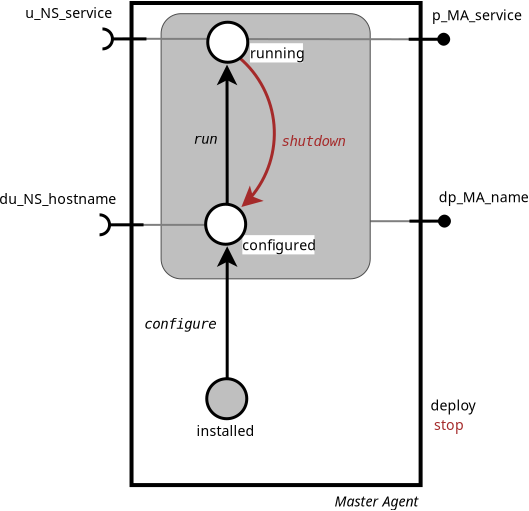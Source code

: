 <?xml version="1.0" encoding="UTF-8"?>
<dia:diagram xmlns:dia="http://www.lysator.liu.se/~alla/dia/">
  <dia:layer name="background" visible="true" active="true"/>
  <dia:layer name="Subsubsubmisc" visible="true">
    <dia:object type="Standard - Line" version="0" id="O0">
      <dia:attribute name="obj_pos">
        <dia:point val="-99.497,11.032"/>
      </dia:attribute>
      <dia:attribute name="obj_bb">
        <dia:rectangle val="-99.547,10.979;-93.64,11.082"/>
      </dia:attribute>
      <dia:attribute name="conn_endpoints">
        <dia:point val="-99.497,11.032"/>
        <dia:point val="-93.69,11.029"/>
      </dia:attribute>
      <dia:attribute name="numcp">
        <dia:int val="1"/>
      </dia:attribute>
      <dia:attribute name="line_color">
        <dia:color val="#7f7f7f"/>
      </dia:attribute>
      <dia:attribute name="line_width">
        <dia:real val="0.1"/>
      </dia:attribute>
    </dia:object>
  </dia:layer>
  <dia:layer name="Subsubmisc" visible="true">
    <dia:object type="Standard - Box" version="0" id="O1">
      <dia:attribute name="obj_pos">
        <dia:point val="-107.17,0.653"/>
      </dia:attribute>
      <dia:attribute name="obj_bb">
        <dia:rectangle val="-107.195,0.628;-96.691,13.936"/>
      </dia:attribute>
      <dia:attribute name="elem_corner">
        <dia:point val="-107.17,0.653"/>
      </dia:attribute>
      <dia:attribute name="elem_width">
        <dia:real val="10.454"/>
      </dia:attribute>
      <dia:attribute name="elem_height">
        <dia:real val="13.258"/>
      </dia:attribute>
      <dia:attribute name="border_width">
        <dia:real val="0.05"/>
      </dia:attribute>
      <dia:attribute name="border_color">
        <dia:color val="#4d4d4d"/>
      </dia:attribute>
      <dia:attribute name="inner_color">
        <dia:color val="#bfbfbf"/>
      </dia:attribute>
      <dia:attribute name="show_background">
        <dia:boolean val="true"/>
      </dia:attribute>
      <dia:attribute name="corner_radius">
        <dia:real val="1"/>
      </dia:attribute>
    </dia:object>
  </dia:layer>
  <dia:layer name="Submisc" visible="true">
    <dia:object type="Standard - Line" version="0" id="O2">
      <dia:attribute name="obj_pos">
        <dia:point val="-102.84,1.923"/>
      </dia:attribute>
      <dia:attribute name="obj_bb">
        <dia:rectangle val="-102.89,1.873;-93.387,1.983"/>
      </dia:attribute>
      <dia:attribute name="conn_endpoints">
        <dia:point val="-102.84,1.923"/>
        <dia:point val="-93.437,1.933"/>
      </dia:attribute>
      <dia:attribute name="numcp">
        <dia:int val="1"/>
      </dia:attribute>
      <dia:attribute name="line_color">
        <dia:color val="#7f7f7f"/>
      </dia:attribute>
      <dia:attribute name="line_width">
        <dia:real val="0.1"/>
      </dia:attribute>
    </dia:object>
    <dia:object type="Standard - Line" version="0" id="O3">
      <dia:attribute name="obj_pos">
        <dia:point val="-109.465,11.214"/>
      </dia:attribute>
      <dia:attribute name="obj_bb">
        <dia:rectangle val="-109.515,11.164;-103.666,11.264"/>
      </dia:attribute>
      <dia:attribute name="conn_endpoints">
        <dia:point val="-109.465,11.214"/>
        <dia:point val="-103.716,11.214"/>
      </dia:attribute>
      <dia:attribute name="numcp">
        <dia:int val="1"/>
      </dia:attribute>
      <dia:attribute name="line_color">
        <dia:color val="#7f7f7f"/>
      </dia:attribute>
      <dia:attribute name="line_width">
        <dia:real val="0.1"/>
      </dia:attribute>
    </dia:object>
    <dia:object type="Standard - Line" version="0" id="O4">
      <dia:attribute name="obj_pos">
        <dia:point val="-109.1,1.91"/>
      </dia:attribute>
      <dia:attribute name="obj_bb">
        <dia:rectangle val="-109.15,1.86;-103.31,1.962"/>
      </dia:attribute>
      <dia:attribute name="conn_endpoints">
        <dia:point val="-109.1,1.91"/>
        <dia:point val="-103.36,1.912"/>
      </dia:attribute>
      <dia:attribute name="numcp">
        <dia:int val="1"/>
      </dia:attribute>
      <dia:attribute name="line_color">
        <dia:color val="#7f7f7f"/>
      </dia:attribute>
      <dia:attribute name="line_width">
        <dia:real val="0.1"/>
      </dia:attribute>
    </dia:object>
  </dia:layer>
  <dia:layer name="Misc" visible="true">
    <dia:object type="Standard - Line" version="0" id="O5">
      <dia:attribute name="obj_pos">
        <dia:point val="-103.866,18.989"/>
      </dia:attribute>
      <dia:attribute name="obj_bb">
        <dia:rectangle val="-104.384,12.114;-103.348,19.064"/>
      </dia:attribute>
      <dia:attribute name="conn_endpoints">
        <dia:point val="-103.866,18.989"/>
        <dia:point val="-103.866,12.282"/>
      </dia:attribute>
      <dia:attribute name="numcp">
        <dia:int val="1"/>
      </dia:attribute>
      <dia:attribute name="line_width">
        <dia:real val="0.15"/>
      </dia:attribute>
      <dia:attribute name="end_arrow">
        <dia:enum val="22"/>
      </dia:attribute>
      <dia:attribute name="end_arrow_length">
        <dia:real val="0.7"/>
      </dia:attribute>
      <dia:attribute name="end_arrow_width">
        <dia:real val="0.7"/>
      </dia:attribute>
    </dia:object>
    <dia:object type="Standard - Line" version="0" id="O6">
      <dia:attribute name="obj_pos">
        <dia:point val="-103.866,10.155"/>
      </dia:attribute>
      <dia:attribute name="obj_bb">
        <dia:rectangle val="-104.392,3.032;-103.356,10.231"/>
      </dia:attribute>
      <dia:attribute name="conn_endpoints">
        <dia:point val="-103.866,10.155"/>
        <dia:point val="-103.875,3.2"/>
      </dia:attribute>
      <dia:attribute name="numcp">
        <dia:int val="1"/>
      </dia:attribute>
      <dia:attribute name="line_width">
        <dia:real val="0.15"/>
      </dia:attribute>
      <dia:attribute name="end_arrow">
        <dia:enum val="22"/>
      </dia:attribute>
      <dia:attribute name="end_arrow_length">
        <dia:real val="0.7"/>
      </dia:attribute>
      <dia:attribute name="end_arrow_width">
        <dia:real val="0.7"/>
      </dia:attribute>
    </dia:object>
    <dia:object type="Standard - Arc" version="0" id="O7">
      <dia:attribute name="obj_pos">
        <dia:point val="-103.266,2.849"/>
      </dia:attribute>
      <dia:attribute name="obj_bb">
        <dia:rectangle val="-103.342,2.773;-101.433,10.395"/>
      </dia:attribute>
      <dia:attribute name="conn_endpoints">
        <dia:point val="-103.266,2.849"/>
        <dia:point val="-103.157,10.319"/>
      </dia:attribute>
      <dia:attribute name="arc_color">
        <dia:color val="#a52a2a"/>
      </dia:attribute>
      <dia:attribute name="curve_distance">
        <dia:real val="-1.703"/>
      </dia:attribute>
      <dia:attribute name="line_width">
        <dia:real val="0.15"/>
      </dia:attribute>
      <dia:attribute name="end_arrow">
        <dia:enum val="22"/>
      </dia:attribute>
      <dia:attribute name="end_arrow_length">
        <dia:real val="0.7"/>
      </dia:attribute>
      <dia:attribute name="end_arrow_width">
        <dia:real val="0.7"/>
      </dia:attribute>
    </dia:object>
    <dia:object type="Standard - Line" version="0" id="O8">
      <dia:attribute name="obj_pos">
        <dia:point val="-94.753,11.025"/>
      </dia:attribute>
      <dia:attribute name="obj_bb">
        <dia:rectangle val="-94.828,10.669;-92.647,11.381"/>
      </dia:attribute>
      <dia:attribute name="conn_endpoints">
        <dia:point val="-94.753,11.025"/>
        <dia:point val="-92.753,11.025"/>
      </dia:attribute>
      <dia:attribute name="numcp">
        <dia:int val="1"/>
      </dia:attribute>
      <dia:attribute name="line_width">
        <dia:real val="0.15"/>
      </dia:attribute>
      <dia:attribute name="end_arrow">
        <dia:enum val="8"/>
      </dia:attribute>
      <dia:attribute name="end_arrow_length">
        <dia:real val="0.5"/>
      </dia:attribute>
      <dia:attribute name="end_arrow_width">
        <dia:real val="0.5"/>
      </dia:attribute>
    </dia:object>
    <dia:object type="Standard - Line" version="0" id="O9">
      <dia:attribute name="obj_pos">
        <dia:point val="-94.791,1.931"/>
      </dia:attribute>
      <dia:attribute name="obj_bb">
        <dia:rectangle val="-94.866,1.575;-92.685,2.288"/>
      </dia:attribute>
      <dia:attribute name="conn_endpoints">
        <dia:point val="-94.791,1.931"/>
        <dia:point val="-92.791,1.931"/>
      </dia:attribute>
      <dia:attribute name="numcp">
        <dia:int val="1"/>
      </dia:attribute>
      <dia:attribute name="line_width">
        <dia:real val="0.15"/>
      </dia:attribute>
      <dia:attribute name="end_arrow">
        <dia:enum val="8"/>
      </dia:attribute>
      <dia:attribute name="end_arrow_length">
        <dia:real val="0.5"/>
      </dia:attribute>
      <dia:attribute name="end_arrow_width">
        <dia:real val="0.5"/>
      </dia:attribute>
    </dia:object>
    <dia:object type="Standard - Text" version="1" id="O10">
      <dia:attribute name="obj_pos">
        <dia:point val="-104,21.011"/>
      </dia:attribute>
      <dia:attribute name="obj_bb">
        <dia:rectangle val="-105.496,21.011;-102.504,21.833"/>
      </dia:attribute>
      <dia:attribute name="text">
        <dia:composite type="text">
          <dia:attribute name="string">
            <dia:string>#installed#</dia:string>
          </dia:attribute>
          <dia:attribute name="font">
            <dia:font family="sans" style="0" name="Helvetica"/>
          </dia:attribute>
          <dia:attribute name="height">
            <dia:real val="0.882"/>
          </dia:attribute>
          <dia:attribute name="pos">
            <dia:point val="-104,21.666"/>
          </dia:attribute>
          <dia:attribute name="color">
            <dia:color val="#000000"/>
          </dia:attribute>
          <dia:attribute name="alignment">
            <dia:enum val="1"/>
          </dia:attribute>
        </dia:composite>
      </dia:attribute>
      <dia:attribute name="valign">
        <dia:enum val="0"/>
      </dia:attribute>
    </dia:object>
    <dia:object type="Standard - Text" version="1" id="O11">
      <dia:attribute name="obj_pos">
        <dia:point val="-103.108,12.207"/>
      </dia:attribute>
      <dia:attribute name="obj_bb">
        <dia:rectangle val="-103.108,11.797;-99.343,12.618"/>
      </dia:attribute>
      <dia:attribute name="text">
        <dia:composite type="text">
          <dia:attribute name="string">
            <dia:string>#configured#</dia:string>
          </dia:attribute>
          <dia:attribute name="font">
            <dia:font family="sans" style="0" name="Helvetica"/>
          </dia:attribute>
          <dia:attribute name="height">
            <dia:real val="0.882"/>
          </dia:attribute>
          <dia:attribute name="pos">
            <dia:point val="-103.108,12.452"/>
          </dia:attribute>
          <dia:attribute name="color">
            <dia:color val="#000000"/>
          </dia:attribute>
          <dia:attribute name="alignment">
            <dia:enum val="0"/>
          </dia:attribute>
        </dia:composite>
      </dia:attribute>
      <dia:attribute name="valign">
        <dia:enum val="2"/>
      </dia:attribute>
      <dia:attribute name="fill_color">
        <dia:color val="#ffffff"/>
      </dia:attribute>
      <dia:attribute name="show_background">
        <dia:boolean val="true"/>
      </dia:attribute>
    </dia:object>
    <dia:object type="Standard - Text" version="1" id="O12">
      <dia:attribute name="obj_pos">
        <dia:point val="-108.009,16.163"/>
      </dia:attribute>
      <dia:attribute name="obj_bb">
        <dia:rectangle val="-108.009,15.752;-104.184,16.574"/>
      </dia:attribute>
      <dia:attribute name="text">
        <dia:composite type="text">
          <dia:attribute name="string">
            <dia:string>#configure#</dia:string>
          </dia:attribute>
          <dia:attribute name="font">
            <dia:font family="monospace" style="8" name="Courier-Oblique"/>
          </dia:attribute>
          <dia:attribute name="height">
            <dia:real val="0.882"/>
          </dia:attribute>
          <dia:attribute name="pos">
            <dia:point val="-108.009,16.407"/>
          </dia:attribute>
          <dia:attribute name="color">
            <dia:color val="#000000"/>
          </dia:attribute>
          <dia:attribute name="alignment">
            <dia:enum val="0"/>
          </dia:attribute>
        </dia:composite>
      </dia:attribute>
      <dia:attribute name="valign">
        <dia:enum val="2"/>
      </dia:attribute>
    </dia:object>
    <dia:object type="Standard - Text" version="1" id="O13">
      <dia:attribute name="obj_pos">
        <dia:point val="-101.145,7.027"/>
      </dia:attribute>
      <dia:attribute name="obj_bb">
        <dia:rectangle val="-101.145,6.617;-97.745,7.438"/>
      </dia:attribute>
      <dia:attribute name="text">
        <dia:composite type="text">
          <dia:attribute name="string">
            <dia:string>#shutdown#</dia:string>
          </dia:attribute>
          <dia:attribute name="font">
            <dia:font family="monospace" style="8" name="Courier-Oblique"/>
          </dia:attribute>
          <dia:attribute name="height">
            <dia:real val="0.882"/>
          </dia:attribute>
          <dia:attribute name="pos">
            <dia:point val="-101.145,7.272"/>
          </dia:attribute>
          <dia:attribute name="color">
            <dia:color val="#a52a2a"/>
          </dia:attribute>
          <dia:attribute name="alignment">
            <dia:enum val="0"/>
          </dia:attribute>
        </dia:composite>
      </dia:attribute>
      <dia:attribute name="valign">
        <dia:enum val="2"/>
      </dia:attribute>
    </dia:object>
    <dia:object type="Standard - Text" version="1" id="O14">
      <dia:attribute name="obj_pos">
        <dia:point val="-105.562,6.918"/>
      </dia:attribute>
      <dia:attribute name="obj_bb">
        <dia:rectangle val="-105.562,6.508;-104.287,7.329"/>
      </dia:attribute>
      <dia:attribute name="text">
        <dia:composite type="text">
          <dia:attribute name="string">
            <dia:string>#run#</dia:string>
          </dia:attribute>
          <dia:attribute name="font">
            <dia:font family="monospace" style="8" name="Courier-Oblique"/>
          </dia:attribute>
          <dia:attribute name="height">
            <dia:real val="0.882"/>
          </dia:attribute>
          <dia:attribute name="pos">
            <dia:point val="-105.562,7.163"/>
          </dia:attribute>
          <dia:attribute name="color">
            <dia:color val="#000000"/>
          </dia:attribute>
          <dia:attribute name="alignment">
            <dia:enum val="0"/>
          </dia:attribute>
        </dia:composite>
      </dia:attribute>
      <dia:attribute name="valign">
        <dia:enum val="2"/>
      </dia:attribute>
    </dia:object>
    <dia:object type="Standard - Text" version="1" id="O15">
      <dia:attribute name="obj_pos">
        <dia:point val="-102.727,2.611"/>
      </dia:attribute>
      <dia:attribute name="obj_bb">
        <dia:rectangle val="-102.727,2.2;-100.005,3.022"/>
      </dia:attribute>
      <dia:attribute name="text">
        <dia:composite type="text">
          <dia:attribute name="string">
            <dia:string>#running#</dia:string>
          </dia:attribute>
          <dia:attribute name="font">
            <dia:font family="sans" style="0" name="Helvetica"/>
          </dia:attribute>
          <dia:attribute name="height">
            <dia:real val="0.882"/>
          </dia:attribute>
          <dia:attribute name="pos">
            <dia:point val="-102.727,2.855"/>
          </dia:attribute>
          <dia:attribute name="color">
            <dia:color val="#000000"/>
          </dia:attribute>
          <dia:attribute name="alignment">
            <dia:enum val="0"/>
          </dia:attribute>
        </dia:composite>
      </dia:attribute>
      <dia:attribute name="valign">
        <dia:enum val="2"/>
      </dia:attribute>
      <dia:attribute name="fill_color">
        <dia:color val="#ffffff"/>
      </dia:attribute>
      <dia:attribute name="show_background">
        <dia:boolean val="true"/>
      </dia:attribute>
    </dia:object>
    <dia:object type="Standard - Text" version="1" id="O16">
      <dia:attribute name="obj_pos">
        <dia:point val="-93.696,20.221"/>
      </dia:attribute>
      <dia:attribute name="obj_bb">
        <dia:rectangle val="-93.696,19.81;-91.321,20.632"/>
      </dia:attribute>
      <dia:attribute name="text">
        <dia:composite type="text">
          <dia:attribute name="string">
            <dia:string>#deploy#</dia:string>
          </dia:attribute>
          <dia:attribute name="font">
            <dia:font family="sans" style="0" name="Helvetica"/>
          </dia:attribute>
          <dia:attribute name="height">
            <dia:real val="0.882"/>
          </dia:attribute>
          <dia:attribute name="pos">
            <dia:point val="-93.696,20.465"/>
          </dia:attribute>
          <dia:attribute name="color">
            <dia:color val="#000000"/>
          </dia:attribute>
          <dia:attribute name="alignment">
            <dia:enum val="0"/>
          </dia:attribute>
        </dia:composite>
      </dia:attribute>
      <dia:attribute name="valign">
        <dia:enum val="2"/>
      </dia:attribute>
    </dia:object>
    <dia:object type="Standard - Line" version="0" id="O17">
      <dia:attribute name="obj_pos">
        <dia:point val="-108.048,11.21"/>
      </dia:attribute>
      <dia:attribute name="obj_bb">
        <dia:rectangle val="-110.916,10.589;-107.973,11.832"/>
      </dia:attribute>
      <dia:attribute name="conn_endpoints">
        <dia:point val="-108.048,11.21"/>
        <dia:point val="-110.748,11.21"/>
      </dia:attribute>
      <dia:attribute name="numcp">
        <dia:int val="1"/>
      </dia:attribute>
      <dia:attribute name="line_width">
        <dia:real val="0.15"/>
      </dia:attribute>
      <dia:attribute name="end_arrow">
        <dia:enum val="26"/>
      </dia:attribute>
      <dia:attribute name="end_arrow_length">
        <dia:real val="1.0"/>
      </dia:attribute>
      <dia:attribute name="end_arrow_width">
        <dia:real val="1.0"/>
      </dia:attribute>
    </dia:object>
    <dia:object type="Standard - Line" version="0" id="O18">
      <dia:attribute name="obj_pos">
        <dia:point val="-107.903,1.915"/>
      </dia:attribute>
      <dia:attribute name="obj_bb">
        <dia:rectangle val="-110.771,1.294;-107.828,2.537"/>
      </dia:attribute>
      <dia:attribute name="conn_endpoints">
        <dia:point val="-107.903,1.915"/>
        <dia:point val="-110.603,1.915"/>
      </dia:attribute>
      <dia:attribute name="numcp">
        <dia:int val="1"/>
      </dia:attribute>
      <dia:attribute name="line_width">
        <dia:real val="0.15"/>
      </dia:attribute>
      <dia:attribute name="end_arrow">
        <dia:enum val="26"/>
      </dia:attribute>
      <dia:attribute name="end_arrow_length">
        <dia:real val="1.0"/>
      </dia:attribute>
      <dia:attribute name="end_arrow_width">
        <dia:real val="1.0"/>
      </dia:attribute>
    </dia:object>
    <dia:object type="Standard - Text" version="1" id="O19">
      <dia:attribute name="obj_pos">
        <dia:point val="-109.61,0.6"/>
      </dia:attribute>
      <dia:attribute name="obj_bb">
        <dia:rectangle val="-114.265,0.189;-109.61,1.01"/>
      </dia:attribute>
      <dia:attribute name="text">
        <dia:composite type="text">
          <dia:attribute name="string">
            <dia:string>#u_NS_service#</dia:string>
          </dia:attribute>
          <dia:attribute name="font">
            <dia:font family="sans" style="0" name="Helvetica"/>
          </dia:attribute>
          <dia:attribute name="height">
            <dia:real val="0.882"/>
          </dia:attribute>
          <dia:attribute name="pos">
            <dia:point val="-109.61,0.844"/>
          </dia:attribute>
          <dia:attribute name="color">
            <dia:color val="#000000"/>
          </dia:attribute>
          <dia:attribute name="alignment">
            <dia:enum val="2"/>
          </dia:attribute>
        </dia:composite>
      </dia:attribute>
      <dia:attribute name="valign">
        <dia:enum val="2"/>
      </dia:attribute>
    </dia:object>
    <dia:object type="Standard - Text" version="1" id="O20">
      <dia:attribute name="obj_pos">
        <dia:point val="-109.413,9.9"/>
      </dia:attribute>
      <dia:attribute name="obj_bb">
        <dia:rectangle val="-115.516,9.489;-109.413,10.31"/>
      </dia:attribute>
      <dia:attribute name="text">
        <dia:composite type="text">
          <dia:attribute name="string">
            <dia:string>#du_NS_hostname#</dia:string>
          </dia:attribute>
          <dia:attribute name="font">
            <dia:font family="sans" style="0" name="Helvetica"/>
          </dia:attribute>
          <dia:attribute name="height">
            <dia:real val="0.882"/>
          </dia:attribute>
          <dia:attribute name="pos">
            <dia:point val="-109.413,10.144"/>
          </dia:attribute>
          <dia:attribute name="color">
            <dia:color val="#000000"/>
          </dia:attribute>
          <dia:attribute name="alignment">
            <dia:enum val="2"/>
          </dia:attribute>
        </dia:composite>
      </dia:attribute>
      <dia:attribute name="valign">
        <dia:enum val="2"/>
      </dia:attribute>
    </dia:object>
    <dia:object type="Standard - Text" version="1" id="O21">
      <dia:attribute name="obj_pos">
        <dia:point val="-89.124,0.712"/>
      </dia:attribute>
      <dia:attribute name="obj_bb">
        <dia:rectangle val="-93.894,0.301;-89.124,1.123"/>
      </dia:attribute>
      <dia:attribute name="text">
        <dia:composite type="text">
          <dia:attribute name="string">
            <dia:string>#p_MA_service#</dia:string>
          </dia:attribute>
          <dia:attribute name="font">
            <dia:font family="sans" style="0" name="Helvetica"/>
          </dia:attribute>
          <dia:attribute name="height">
            <dia:real val="0.882"/>
          </dia:attribute>
          <dia:attribute name="pos">
            <dia:point val="-89.124,0.956"/>
          </dia:attribute>
          <dia:attribute name="color">
            <dia:color val="#000000"/>
          </dia:attribute>
          <dia:attribute name="alignment">
            <dia:enum val="2"/>
          </dia:attribute>
        </dia:composite>
      </dia:attribute>
      <dia:attribute name="valign">
        <dia:enum val="2"/>
      </dia:attribute>
    </dia:object>
    <dia:object type="Standard - Text" version="1" id="O22">
      <dia:attribute name="obj_pos">
        <dia:point val="-88.787,9.808"/>
      </dia:attribute>
      <dia:attribute name="obj_bb">
        <dia:rectangle val="-93.479,9.397;-88.787,10.219"/>
      </dia:attribute>
      <dia:attribute name="text">
        <dia:composite type="text">
          <dia:attribute name="string">
            <dia:string>#dp_MA_name#</dia:string>
          </dia:attribute>
          <dia:attribute name="font">
            <dia:font family="sans" style="0" name="Helvetica"/>
          </dia:attribute>
          <dia:attribute name="height">
            <dia:real val="0.882"/>
          </dia:attribute>
          <dia:attribute name="pos">
            <dia:point val="-88.787,10.052"/>
          </dia:attribute>
          <dia:attribute name="color">
            <dia:color val="#000000"/>
          </dia:attribute>
          <dia:attribute name="alignment">
            <dia:enum val="2"/>
          </dia:attribute>
        </dia:composite>
      </dia:attribute>
      <dia:attribute name="valign">
        <dia:enum val="2"/>
      </dia:attribute>
    </dia:object>
    <dia:object type="Standard - Text" version="1" id="O23">
      <dia:attribute name="obj_pos">
        <dia:point val="-94.301,24.534"/>
      </dia:attribute>
      <dia:attribute name="obj_bb">
        <dia:rectangle val="-99.028,24.534;-94.301,25.356"/>
      </dia:attribute>
      <dia:attribute name="text">
        <dia:composite type="text">
          <dia:attribute name="string">
            <dia:string>#Master Agent#</dia:string>
          </dia:attribute>
          <dia:attribute name="font">
            <dia:font family="sans" style="8" name="Helvetica-Oblique"/>
          </dia:attribute>
          <dia:attribute name="height">
            <dia:real val="0.882"/>
          </dia:attribute>
          <dia:attribute name="pos">
            <dia:point val="-94.301,25.189"/>
          </dia:attribute>
          <dia:attribute name="color">
            <dia:color val="#000000"/>
          </dia:attribute>
          <dia:attribute name="alignment">
            <dia:enum val="2"/>
          </dia:attribute>
        </dia:composite>
      </dia:attribute>
      <dia:attribute name="valign">
        <dia:enum val="0"/>
      </dia:attribute>
    </dia:object>
    <dia:object type="Standard - Text" version="1" id="O24">
      <dia:attribute name="obj_pos">
        <dia:point val="-93.525,21.189"/>
      </dia:attribute>
      <dia:attribute name="obj_bb">
        <dia:rectangle val="-93.525,20.778;-92.0,21.599"/>
      </dia:attribute>
      <dia:attribute name="text">
        <dia:composite type="text">
          <dia:attribute name="string">
            <dia:string>#stop#</dia:string>
          </dia:attribute>
          <dia:attribute name="font">
            <dia:font family="sans" style="0" name="Helvetica"/>
          </dia:attribute>
          <dia:attribute name="height">
            <dia:real val="0.882"/>
          </dia:attribute>
          <dia:attribute name="pos">
            <dia:point val="-93.525,21.433"/>
          </dia:attribute>
          <dia:attribute name="color">
            <dia:color val="#a52a2a"/>
          </dia:attribute>
          <dia:attribute name="alignment">
            <dia:enum val="0"/>
          </dia:attribute>
        </dia:composite>
      </dia:attribute>
      <dia:attribute name="valign">
        <dia:enum val="2"/>
      </dia:attribute>
    </dia:object>
  </dia:layer>
  <dia:layer name="Places" visible="true">
    <dia:object type="Standard - Ellipse" version="0" id="O25">
      <dia:attribute name="obj_pos">
        <dia:point val="-104.942,10.181"/>
      </dia:attribute>
      <dia:attribute name="obj_bb">
        <dia:rectangle val="-105.017,10.106;-102.867,12.256"/>
      </dia:attribute>
      <dia:attribute name="elem_corner">
        <dia:point val="-104.942,10.181"/>
      </dia:attribute>
      <dia:attribute name="elem_width">
        <dia:real val="2"/>
      </dia:attribute>
      <dia:attribute name="elem_height">
        <dia:real val="2"/>
      </dia:attribute>
      <dia:attribute name="border_width">
        <dia:real val="0.15"/>
      </dia:attribute>
    </dia:object>
    <dia:object type="Standard - Ellipse" version="0" id="O26">
      <dia:attribute name="obj_pos">
        <dia:point val="-104.838,1.081"/>
      </dia:attribute>
      <dia:attribute name="obj_bb">
        <dia:rectangle val="-104.913,1.006;-102.763,3.156"/>
      </dia:attribute>
      <dia:attribute name="elem_corner">
        <dia:point val="-104.838,1.081"/>
      </dia:attribute>
      <dia:attribute name="elem_width">
        <dia:real val="2"/>
      </dia:attribute>
      <dia:attribute name="elem_height">
        <dia:real val="2"/>
      </dia:attribute>
      <dia:attribute name="border_width">
        <dia:real val="0.15"/>
      </dia:attribute>
    </dia:object>
    <dia:object type="Standard - Ellipse" version="0" id="O27">
      <dia:attribute name="obj_pos">
        <dia:point val="-104.887,18.905"/>
      </dia:attribute>
      <dia:attribute name="obj_bb">
        <dia:rectangle val="-104.962,18.83;-102.812,20.98"/>
      </dia:attribute>
      <dia:attribute name="elem_corner">
        <dia:point val="-104.887,18.905"/>
      </dia:attribute>
      <dia:attribute name="elem_width">
        <dia:real val="2"/>
      </dia:attribute>
      <dia:attribute name="elem_height">
        <dia:real val="2"/>
      </dia:attribute>
      <dia:attribute name="border_width">
        <dia:real val="0.15"/>
      </dia:attribute>
      <dia:attribute name="inner_color">
        <dia:color val="#bfbfbf"/>
      </dia:attribute>
    </dia:object>
  </dia:layer>
  <dia:layer name="Component" visible="true">
    <dia:object type="Standard - Box" version="0" id="O28">
      <dia:attribute name="obj_pos">
        <dia:point val="-108.649,0.119"/>
      </dia:attribute>
      <dia:attribute name="obj_bb">
        <dia:rectangle val="-108.749,0.019;-94.095,24.323"/>
      </dia:attribute>
      <dia:attribute name="elem_corner">
        <dia:point val="-108.649,0.119"/>
      </dia:attribute>
      <dia:attribute name="elem_width">
        <dia:real val="14.454"/>
      </dia:attribute>
      <dia:attribute name="elem_height">
        <dia:real val="24.104"/>
      </dia:attribute>
      <dia:attribute name="border_width">
        <dia:real val="0.2"/>
      </dia:attribute>
      <dia:attribute name="show_background">
        <dia:boolean val="false"/>
      </dia:attribute>
    </dia:object>
  </dia:layer>
</dia:diagram>
